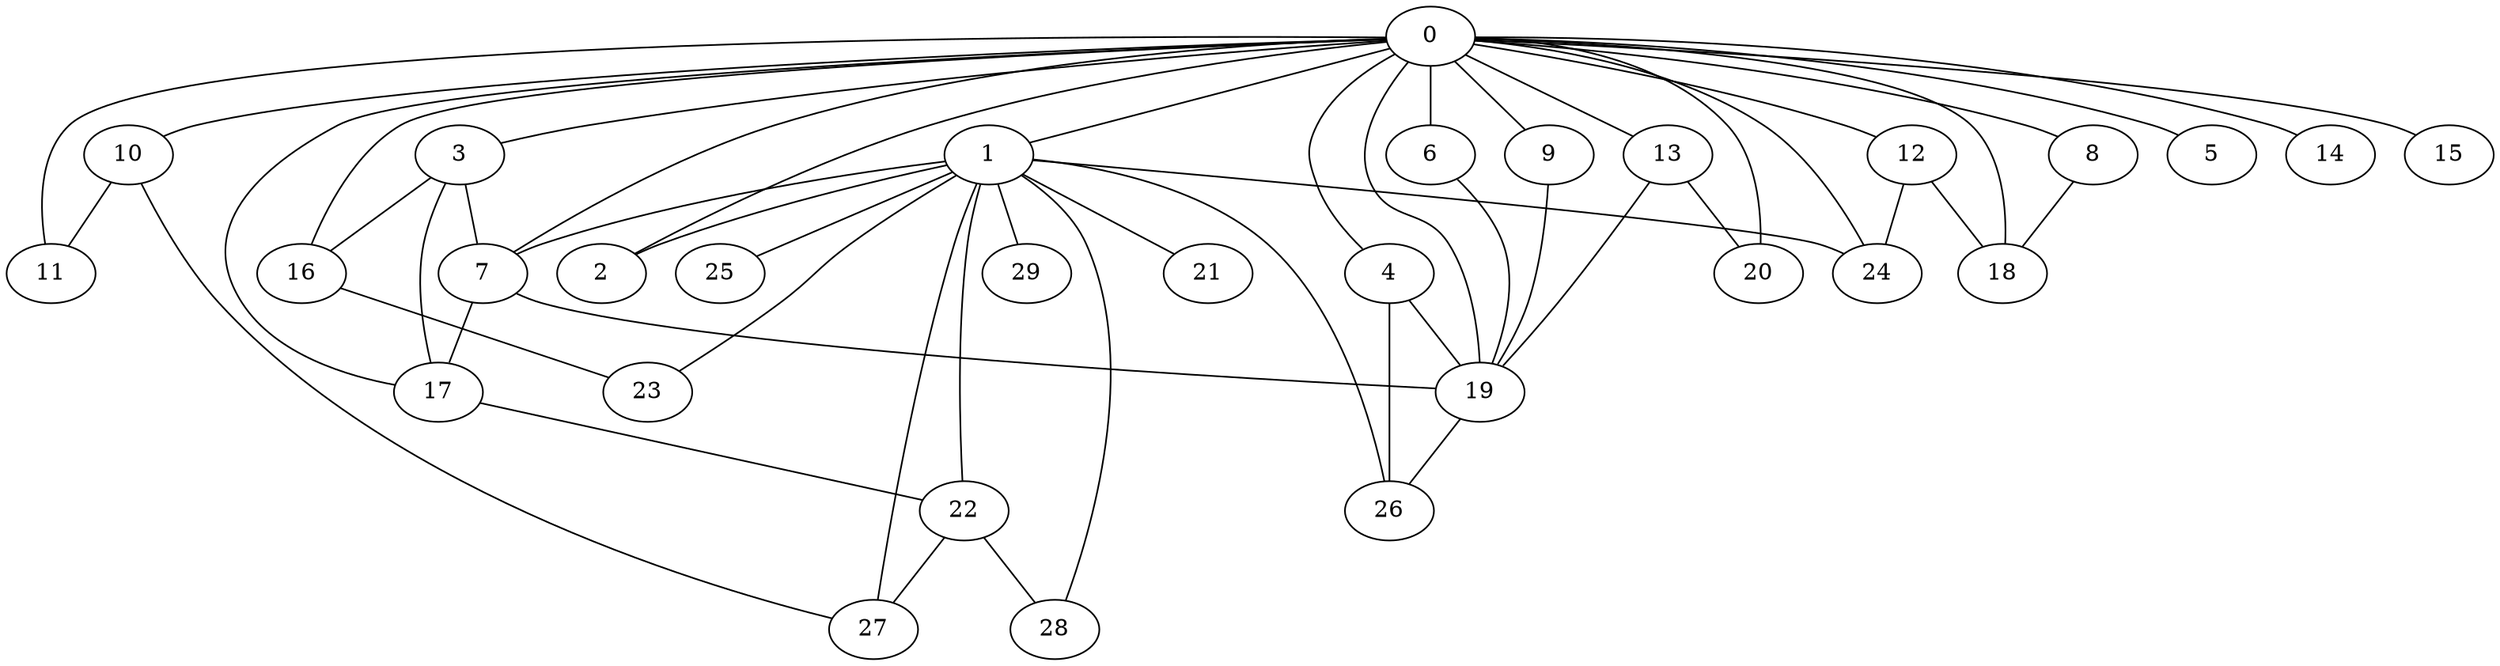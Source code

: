 
graph graphname {
    0 -- 1
0 -- 2
0 -- 3
0 -- 4
0 -- 5
0 -- 6
0 -- 7
0 -- 8
0 -- 9
0 -- 10
0 -- 11
0 -- 12
0 -- 13
0 -- 14
0 -- 15
0 -- 16
0 -- 17
0 -- 18
0 -- 19
0 -- 20
0 -- 24
1 -- 21
1 -- 22
1 -- 23
1 -- 24
1 -- 25
1 -- 26
1 -- 27
1 -- 28
1 -- 29
1 -- 2
1 -- 7
3 -- 7
3 -- 17
3 -- 16
4 -- 19
4 -- 26
6 -- 19
7 -- 19
7 -- 17
8 -- 18
9 -- 19
10 -- 11
10 -- 27
12 -- 24
12 -- 18
13 -- 20
13 -- 19
16 -- 23
17 -- 22
19 -- 26
22 -- 27
22 -- 28

}
